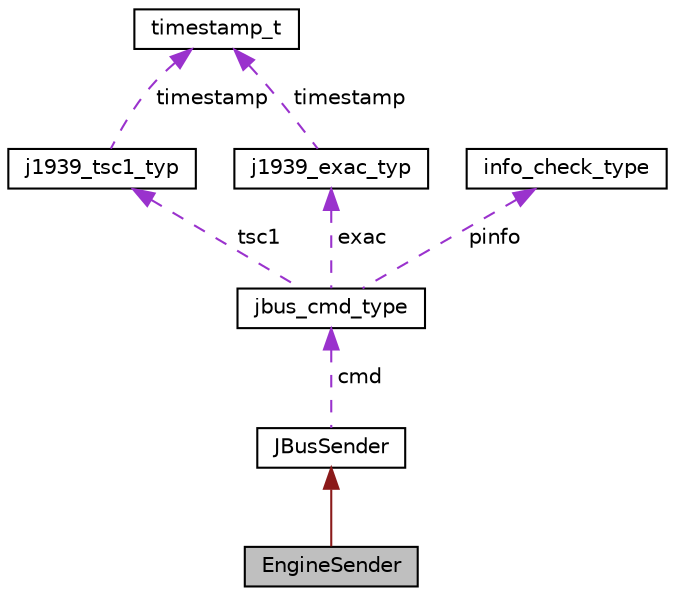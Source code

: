 digraph "EngineSender"
{
  edge [fontname="Helvetica",fontsize="10",labelfontname="Helvetica",labelfontsize="10"];
  node [fontname="Helvetica",fontsize="10",shape=record];
  Node2 [label="EngineSender",height=0.2,width=0.4,color="black", fillcolor="grey75", style="filled", fontcolor="black"];
  Node3 -> Node2 [dir="back",color="firebrick4",fontsize="10",style="solid",fontname="Helvetica"];
  Node3 [label="JBusSender",height=0.2,width=0.4,color="black", fillcolor="white", style="filled",URL="$classJBusSender.html"];
  Node4 -> Node3 [dir="back",color="darkorchid3",fontsize="10",style="dashed",label=" cmd" ,fontname="Helvetica"];
  Node4 [label="jbus_cmd_type",height=0.2,width=0.4,color="black", fillcolor="white", style="filled",URL="$structjbus__cmd__type.html"];
  Node5 -> Node4 [dir="back",color="darkorchid3",fontsize="10",style="dashed",label=" tsc1" ,fontname="Helvetica"];
  Node5 [label="j1939_tsc1_typ",height=0.2,width=0.4,color="black", fillcolor="white", style="filled",URL="$structj1939__tsc1__typ.html"];
  Node6 -> Node5 [dir="back",color="darkorchid3",fontsize="10",style="dashed",label=" timestamp" ,fontname="Helvetica"];
  Node6 [label="timestamp_t",height=0.2,width=0.4,color="black", fillcolor="white", style="filled",URL="$structtimestamp__t.html"];
  Node7 -> Node4 [dir="back",color="darkorchid3",fontsize="10",style="dashed",label=" pinfo" ,fontname="Helvetica"];
  Node7 [label="info_check_type",height=0.2,width=0.4,color="black", fillcolor="white", style="filled",URL="$structinfo__check__type.html"];
  Node8 -> Node4 [dir="back",color="darkorchid3",fontsize="10",style="dashed",label=" exac" ,fontname="Helvetica"];
  Node8 [label="j1939_exac_typ",height=0.2,width=0.4,color="black", fillcolor="white", style="filled",URL="$structj1939__exac__typ.html"];
  Node6 -> Node8 [dir="back",color="darkorchid3",fontsize="10",style="dashed",label=" timestamp" ,fontname="Helvetica"];
}
